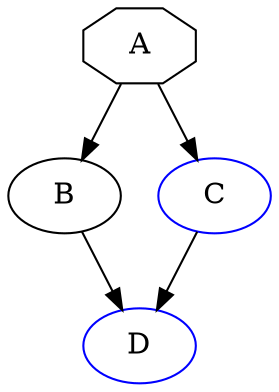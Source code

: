 digraph system {
N0 [label="A",shape=octagon]
N1 [label="B"]
N2 [label="D",color=blue]
N3 [label="C",color=blue]
N0 -> N1
N0 -> N3
N1 -> N2
N3 -> N2
}
